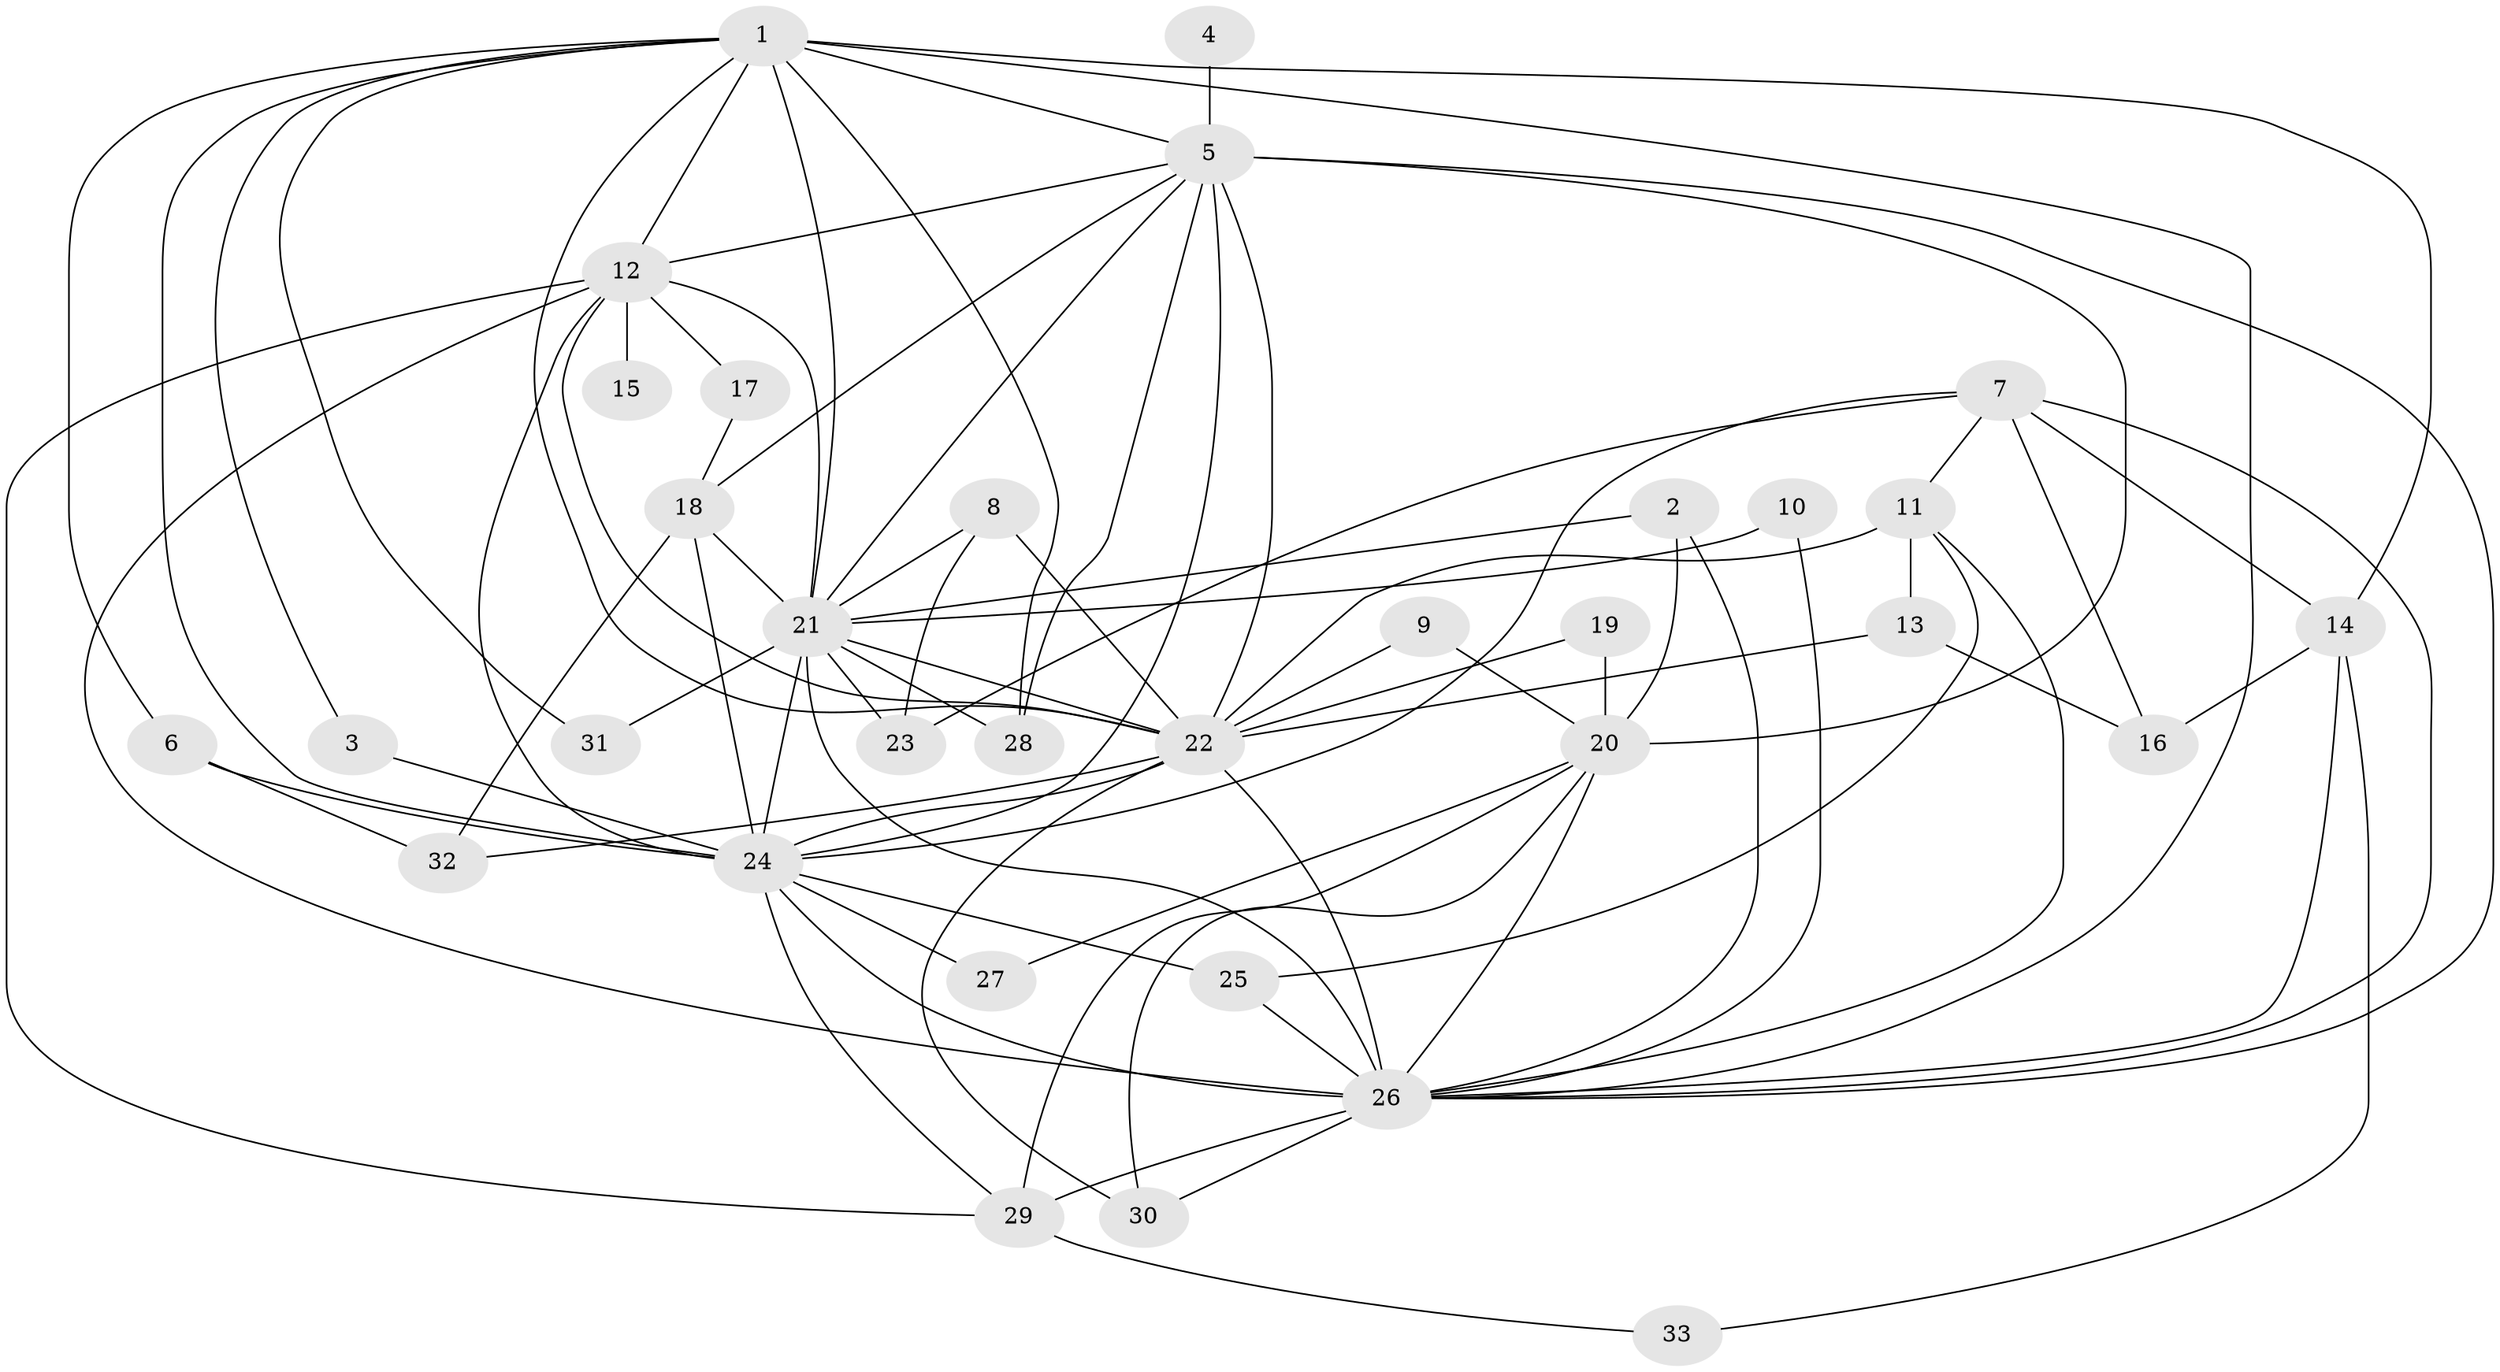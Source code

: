 // original degree distribution, {14: 0.03076923076923077, 16: 0.015384615384615385, 17: 0.015384615384615385, 15: 0.015384615384615385, 20: 0.015384615384615385, 21: 0.015384615384615385, 18: 0.015384615384615385, 13: 0.015384615384615385, 11: 0.015384615384615385, 3: 0.26153846153846155, 2: 0.49230769230769234, 6: 0.03076923076923077, 5: 0.046153846153846156, 9: 0.015384615384615385}
// Generated by graph-tools (version 1.1) at 2025/01/03/09/25 03:01:17]
// undirected, 33 vertices, 83 edges
graph export_dot {
graph [start="1"]
  node [color=gray90,style=filled];
  1;
  2;
  3;
  4;
  5;
  6;
  7;
  8;
  9;
  10;
  11;
  12;
  13;
  14;
  15;
  16;
  17;
  18;
  19;
  20;
  21;
  22;
  23;
  24;
  25;
  26;
  27;
  28;
  29;
  30;
  31;
  32;
  33;
  1 -- 3 [weight=1.0];
  1 -- 5 [weight=2.0];
  1 -- 6 [weight=1.0];
  1 -- 12 [weight=2.0];
  1 -- 14 [weight=1.0];
  1 -- 21 [weight=3.0];
  1 -- 22 [weight=4.0];
  1 -- 24 [weight=2.0];
  1 -- 26 [weight=4.0];
  1 -- 28 [weight=1.0];
  1 -- 31 [weight=1.0];
  2 -- 20 [weight=1.0];
  2 -- 21 [weight=1.0];
  2 -- 26 [weight=1.0];
  3 -- 24 [weight=2.0];
  4 -- 5 [weight=2.0];
  5 -- 12 [weight=1.0];
  5 -- 18 [weight=1.0];
  5 -- 20 [weight=2.0];
  5 -- 21 [weight=1.0];
  5 -- 22 [weight=2.0];
  5 -- 24 [weight=2.0];
  5 -- 26 [weight=2.0];
  5 -- 28 [weight=1.0];
  6 -- 24 [weight=1.0];
  6 -- 32 [weight=1.0];
  7 -- 11 [weight=1.0];
  7 -- 14 [weight=1.0];
  7 -- 16 [weight=1.0];
  7 -- 23 [weight=1.0];
  7 -- 24 [weight=1.0];
  7 -- 26 [weight=2.0];
  8 -- 21 [weight=1.0];
  8 -- 22 [weight=1.0];
  8 -- 23 [weight=1.0];
  9 -- 20 [weight=1.0];
  9 -- 22 [weight=1.0];
  10 -- 21 [weight=1.0];
  10 -- 26 [weight=1.0];
  11 -- 13 [weight=1.0];
  11 -- 22 [weight=1.0];
  11 -- 25 [weight=1.0];
  11 -- 26 [weight=1.0];
  12 -- 15 [weight=1.0];
  12 -- 17 [weight=1.0];
  12 -- 21 [weight=2.0];
  12 -- 22 [weight=2.0];
  12 -- 24 [weight=1.0];
  12 -- 26 [weight=2.0];
  12 -- 29 [weight=1.0];
  13 -- 16 [weight=1.0];
  13 -- 22 [weight=1.0];
  14 -- 16 [weight=1.0];
  14 -- 26 [weight=1.0];
  14 -- 33 [weight=1.0];
  17 -- 18 [weight=2.0];
  18 -- 21 [weight=1.0];
  18 -- 24 [weight=1.0];
  18 -- 32 [weight=1.0];
  19 -- 20 [weight=2.0];
  19 -- 22 [weight=1.0];
  20 -- 26 [weight=1.0];
  20 -- 27 [weight=1.0];
  20 -- 29 [weight=1.0];
  20 -- 30 [weight=1.0];
  21 -- 22 [weight=2.0];
  21 -- 23 [weight=1.0];
  21 -- 24 [weight=2.0];
  21 -- 26 [weight=2.0];
  21 -- 28 [weight=1.0];
  21 -- 31 [weight=2.0];
  22 -- 24 [weight=2.0];
  22 -- 26 [weight=4.0];
  22 -- 30 [weight=1.0];
  22 -- 32 [weight=1.0];
  24 -- 25 [weight=1.0];
  24 -- 26 [weight=4.0];
  24 -- 27 [weight=1.0];
  24 -- 29 [weight=1.0];
  25 -- 26 [weight=1.0];
  26 -- 29 [weight=1.0];
  26 -- 30 [weight=1.0];
  29 -- 33 [weight=1.0];
}
